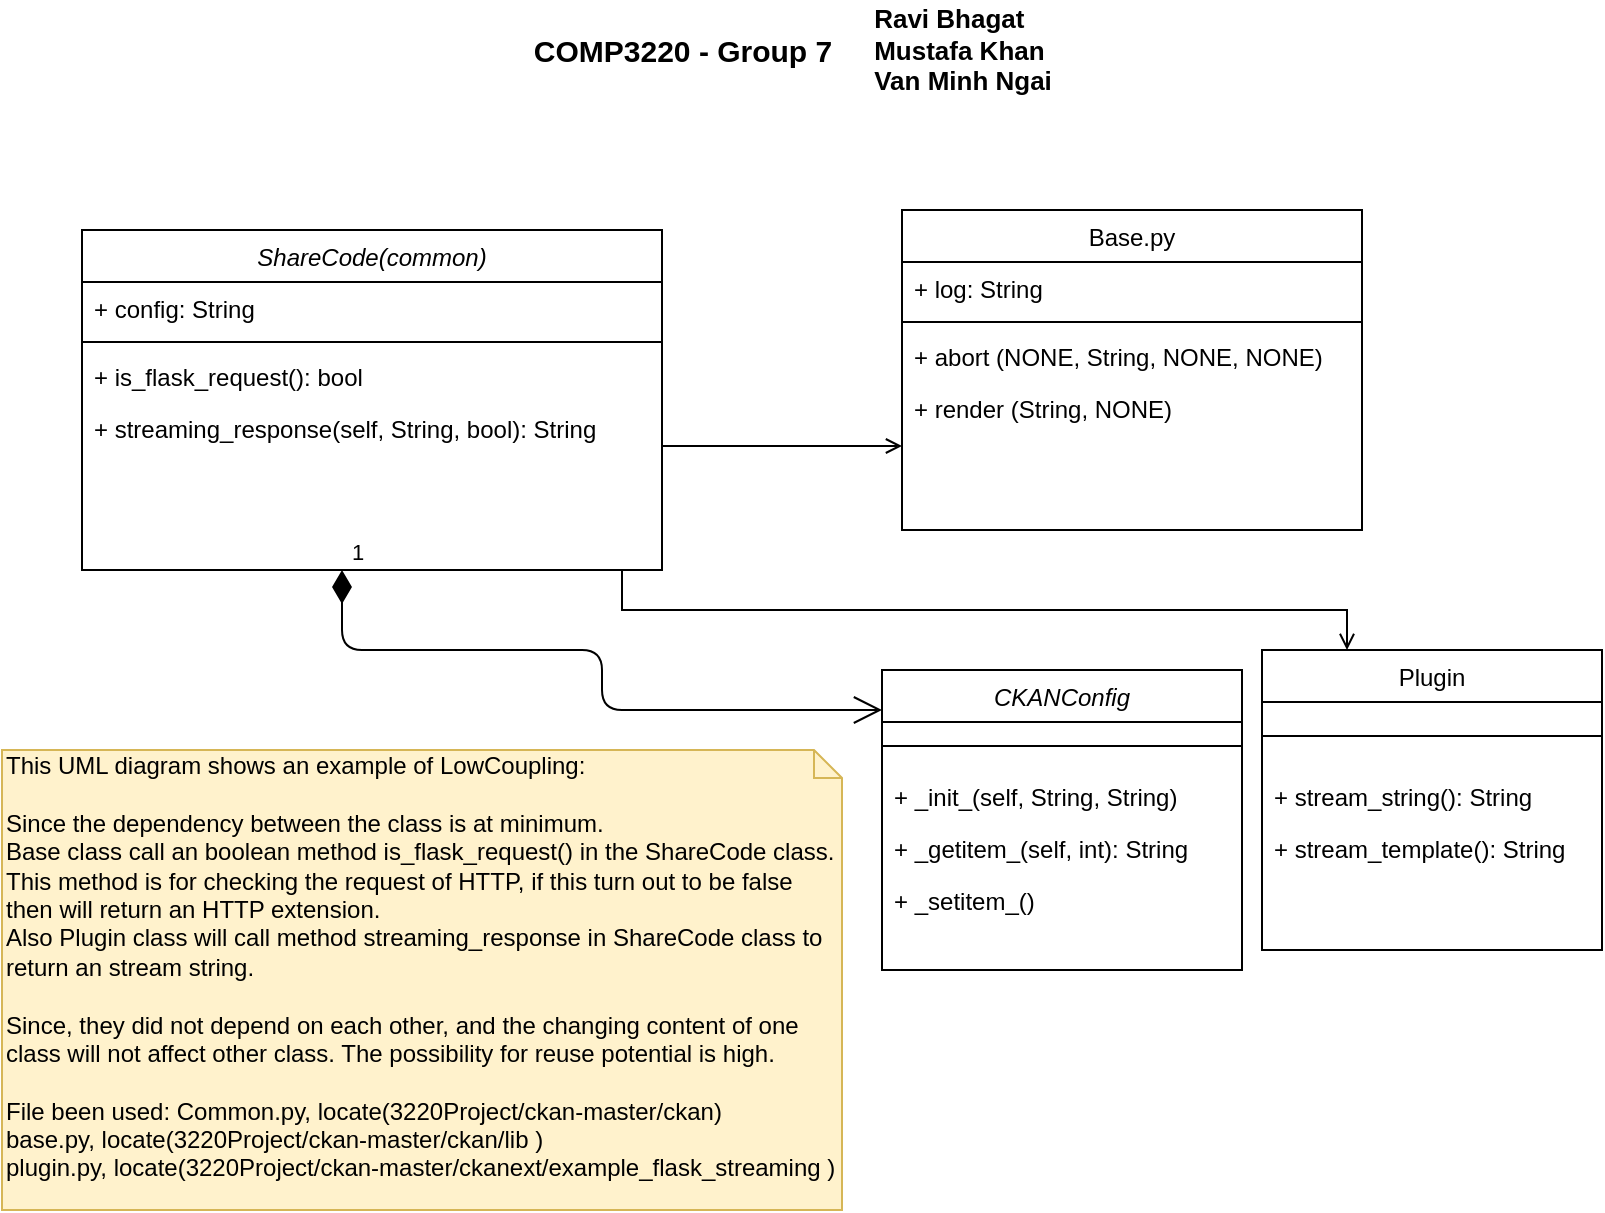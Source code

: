 <mxfile version="13.6.2" type="device"><diagram id="C5RBs43oDa-KdzZeNtuy" name="Page-1"><mxGraphModel dx="868" dy="496" grid="1" gridSize="10" guides="1" tooltips="1" connect="1" arrows="1" fold="1" page="1" pageScale="1" pageWidth="827" pageHeight="1169" math="0" shadow="0"><root><mxCell id="WIyWlLk6GJQsqaUBKTNV-0"/><mxCell id="WIyWlLk6GJQsqaUBKTNV-1" parent="WIyWlLk6GJQsqaUBKTNV-0"/><mxCell id="zkfFHV4jXpPFQw0GAbJ--0" value="ShareCode(common)" style="swimlane;fontStyle=2;align=center;verticalAlign=top;childLayout=stackLayout;horizontal=1;startSize=26;horizontalStack=0;resizeParent=1;resizeLast=0;collapsible=1;marginBottom=0;rounded=0;shadow=0;strokeWidth=1;" parent="WIyWlLk6GJQsqaUBKTNV-1" vertex="1"><mxGeometry x="60" y="120" width="290" height="170" as="geometry"><mxRectangle x="230" y="140" width="160" height="26" as="alternateBounds"/></mxGeometry></mxCell><mxCell id="DqHgK3gbvqranP5q5wHV-18" value="+ config: String" style="text;align=left;verticalAlign=top;spacingLeft=4;spacingRight=4;overflow=hidden;rotatable=0;points=[[0,0.5],[1,0.5]];portConstraint=eastwest;" parent="zkfFHV4jXpPFQw0GAbJ--0" vertex="1"><mxGeometry y="26" width="290" height="26" as="geometry"/></mxCell><mxCell id="zkfFHV4jXpPFQw0GAbJ--4" value="" style="line;html=1;strokeWidth=1;align=left;verticalAlign=middle;spacingTop=-1;spacingLeft=3;spacingRight=3;rotatable=0;labelPosition=right;points=[];portConstraint=eastwest;" parent="zkfFHV4jXpPFQw0GAbJ--0" vertex="1"><mxGeometry y="52" width="290" height="8" as="geometry"/></mxCell><mxCell id="zkfFHV4jXpPFQw0GAbJ--5" value="+ is_flask_request(): bool" style="text;align=left;verticalAlign=top;spacingLeft=4;spacingRight=4;overflow=hidden;rotatable=0;points=[[0,0.5],[1,0.5]];portConstraint=eastwest;" parent="zkfFHV4jXpPFQw0GAbJ--0" vertex="1"><mxGeometry y="60" width="290" height="26" as="geometry"/></mxCell><mxCell id="DqHgK3gbvqranP5q5wHV-7" value="+ streaming_response(self, String, bool): String" style="text;align=left;verticalAlign=top;spacingLeft=4;spacingRight=4;overflow=hidden;rotatable=0;points=[[0,0.5],[1,0.5]];portConstraint=eastwest;" parent="zkfFHV4jXpPFQw0GAbJ--0" vertex="1"><mxGeometry y="86" width="290" height="26" as="geometry"/></mxCell><mxCell id="zkfFHV4jXpPFQw0GAbJ--26" value="" style="endArrow=open;shadow=0;strokeWidth=1;rounded=0;endFill=1;edgeStyle=elbowEdgeStyle;elbow=vertical;" parent="WIyWlLk6GJQsqaUBKTNV-1" source="zkfFHV4jXpPFQw0GAbJ--0" edge="1"><mxGeometry x="0.5" y="41" relative="1" as="geometry"><mxPoint x="380" y="192" as="sourcePoint"/><mxPoint x="470" y="228" as="targetPoint"/><mxPoint x="-40" y="32" as="offset"/></mxGeometry></mxCell><mxCell id="DqHgK3gbvqranP5q5wHV-0" value="1" style="endArrow=open;html=1;endSize=12;startArrow=diamondThin;startSize=14;startFill=1;edgeStyle=orthogonalEdgeStyle;align=left;verticalAlign=bottom;" parent="WIyWlLk6GJQsqaUBKTNV-1" edge="1" target="DqHgK3gbvqranP5q5wHV-1"><mxGeometry x="-1" y="3" relative="1" as="geometry"><mxPoint x="190" y="290" as="sourcePoint"/><mxPoint x="219.5" y="430" as="targetPoint"/><Array as="points"><mxPoint x="190" y="330"/><mxPoint x="320" y="330"/><mxPoint x="320" y="360"/></Array></mxGeometry></mxCell><mxCell id="DqHgK3gbvqranP5q5wHV-16" value="" style="endArrow=open;shadow=0;strokeWidth=1;rounded=0;endFill=1;edgeStyle=elbowEdgeStyle;elbow=vertical;entryX=0.25;entryY=0;entryDx=0;entryDy=0;" parent="WIyWlLk6GJQsqaUBKTNV-1" target="DqHgK3gbvqranP5q5wHV-9" edge="1"><mxGeometry x="0.5" y="41" relative="1" as="geometry"><mxPoint x="330" y="290" as="sourcePoint"/><mxPoint x="530" y="370" as="targetPoint"/><mxPoint x="-40" y="32" as="offset"/><Array as="points"><mxPoint x="590" y="310"/><mxPoint x="510" y="370"/><mxPoint x="510" y="360"/><mxPoint x="520" y="360"/><mxPoint x="480" y="360"/></Array></mxGeometry></mxCell><mxCell id="DqHgK3gbvqranP5q5wHV-17" value="This UML diagram shows an example of LowCoupling:&lt;br&gt;&lt;br&gt;Since the dependency between the class is at minimum.&lt;br&gt;Base class call an boolean method is_flask_request() in the ShareCode class. This method is for checking the request of HTTP, if this turn out to be false then will return an HTTP extension.&lt;br&gt;Also Plugin class will call method streaming_response in ShareCode class to return an stream string.&amp;nbsp;&lt;br&gt;&lt;br&gt;Since, they did not depend on each other, and the changing content of one class will not affect other class. The possibility for reuse potential is high.&amp;nbsp;&amp;nbsp;&lt;br&gt;&lt;br&gt;File been used: Common.py, locate(3220Project/ckan-master/ckan)&lt;br&gt;base.py, locate(3220Project/ckan-master/ckan/lib )&lt;br&gt;plugin.py, locate(3220Project/ckan-master/ckanext/example_flask_streaming )" style="shape=note;whiteSpace=wrap;html=1;size=14;verticalAlign=top;align=left;spacingTop=-6;fillColor=#fff2cc;strokeColor=#d6b656;" parent="WIyWlLk6GJQsqaUBKTNV-1" vertex="1"><mxGeometry x="20" y="380" width="420" height="230" as="geometry"/></mxCell><mxCell id="zkfFHV4jXpPFQw0GAbJ--17" value="Base.py" style="swimlane;fontStyle=0;align=center;verticalAlign=top;childLayout=stackLayout;horizontal=1;startSize=26;horizontalStack=0;resizeParent=1;resizeLast=0;collapsible=1;marginBottom=0;rounded=0;shadow=0;strokeWidth=1;" parent="WIyWlLk6GJQsqaUBKTNV-1" vertex="1"><mxGeometry x="470" y="110" width="230" height="160" as="geometry"><mxRectangle x="550" y="140" width="160" height="26" as="alternateBounds"/></mxGeometry></mxCell><mxCell id="zkfFHV4jXpPFQw0GAbJ--22" value="+ log: String" style="text;align=left;verticalAlign=top;spacingLeft=4;spacingRight=4;overflow=hidden;rotatable=0;points=[[0,0.5],[1,0.5]];portConstraint=eastwest;rounded=0;shadow=0;html=0;" parent="zkfFHV4jXpPFQw0GAbJ--17" vertex="1"><mxGeometry y="26" width="230" height="26" as="geometry"/></mxCell><mxCell id="zkfFHV4jXpPFQw0GAbJ--23" value="" style="line;html=1;strokeWidth=1;align=left;verticalAlign=middle;spacingTop=-1;spacingLeft=3;spacingRight=3;rotatable=0;labelPosition=right;points=[];portConstraint=eastwest;" parent="zkfFHV4jXpPFQw0GAbJ--17" vertex="1"><mxGeometry y="52" width="230" height="8" as="geometry"/></mxCell><mxCell id="zkfFHV4jXpPFQw0GAbJ--24" value="+ abort (NONE, String, NONE, NONE)" style="text;align=left;verticalAlign=top;spacingLeft=4;spacingRight=4;overflow=hidden;rotatable=0;points=[[0,0.5],[1,0.5]];portConstraint=eastwest;" parent="zkfFHV4jXpPFQw0GAbJ--17" vertex="1"><mxGeometry y="60" width="230" height="26" as="geometry"/></mxCell><mxCell id="DqHgK3gbvqranP5q5wHV-8" value="+ render (String, NONE)" style="text;align=left;verticalAlign=top;spacingLeft=4;spacingRight=4;overflow=hidden;rotatable=0;points=[[0,0.5],[1,0.5]];portConstraint=eastwest;" parent="zkfFHV4jXpPFQw0GAbJ--17" vertex="1"><mxGeometry y="86" width="230" height="26" as="geometry"/></mxCell><mxCell id="PINizIwjwslsqdtaN6MX-0" value="&lt;b&gt;&lt;font style=&quot;font-size: 15px&quot;&gt;COMP3220 - Group 7&lt;/font&gt;&lt;/b&gt;" style="text;html=1;align=center;verticalAlign=middle;resizable=0;points=[];autosize=1;" vertex="1" parent="WIyWlLk6GJQsqaUBKTNV-1"><mxGeometry x="280" y="20" width="160" height="20" as="geometry"/></mxCell><mxCell id="PINizIwjwslsqdtaN6MX-1" value="&lt;div style=&quot;text-align: left ; font-size: 13px&quot;&gt;&lt;span&gt;&lt;b&gt;&lt;font style=&quot;font-size: 13px&quot;&gt;Ravi Bhagat&lt;/font&gt;&lt;/b&gt;&lt;/span&gt;&lt;/div&gt;&lt;div style=&quot;text-align: left ; font-size: 13px&quot;&gt;&lt;span&gt;&lt;b&gt;&lt;font style=&quot;font-size: 13px&quot;&gt;Mustafa Khan&lt;/font&gt;&lt;/b&gt;&lt;/span&gt;&lt;/div&gt;&lt;div style=&quot;text-align: left ; font-size: 13px&quot;&gt;&lt;span&gt;&lt;b&gt;&lt;font style=&quot;font-size: 13px&quot;&gt;Van Minh Ngai&lt;/font&gt;&lt;/b&gt;&lt;/span&gt;&lt;/div&gt;" style="text;html=1;align=center;verticalAlign=middle;resizable=0;points=[];autosize=1;" vertex="1" parent="WIyWlLk6GJQsqaUBKTNV-1"><mxGeometry x="450" y="5" width="100" height="50" as="geometry"/></mxCell><mxCell id="DqHgK3gbvqranP5q5wHV-9" value="Plugin" style="swimlane;fontStyle=0;align=center;verticalAlign=top;childLayout=stackLayout;horizontal=1;startSize=26;horizontalStack=0;resizeParent=1;resizeLast=0;collapsible=1;marginBottom=0;rounded=0;shadow=0;strokeWidth=1;" parent="WIyWlLk6GJQsqaUBKTNV-1" vertex="1"><mxGeometry x="650" y="330" width="170" height="150" as="geometry"><mxRectangle x="550" y="140" width="160" height="26" as="alternateBounds"/></mxGeometry></mxCell><mxCell id="DqHgK3gbvqranP5q5wHV-11" value="" style="line;html=1;strokeWidth=1;align=left;verticalAlign=middle;spacingTop=-1;spacingLeft=3;spacingRight=3;rotatable=0;labelPosition=right;points=[];portConstraint=eastwest;" parent="DqHgK3gbvqranP5q5wHV-9" vertex="1"><mxGeometry y="26" width="170" height="34" as="geometry"/></mxCell><mxCell id="DqHgK3gbvqranP5q5wHV-12" value="+ stream_string(): String" style="text;align=left;verticalAlign=top;spacingLeft=4;spacingRight=4;overflow=hidden;rotatable=0;points=[[0,0.5],[1,0.5]];portConstraint=eastwest;" parent="DqHgK3gbvqranP5q5wHV-9" vertex="1"><mxGeometry y="60" width="170" height="26" as="geometry"/></mxCell><mxCell id="DqHgK3gbvqranP5q5wHV-13" value="+ stream_template(): String" style="text;align=left;verticalAlign=top;spacingLeft=4;spacingRight=4;overflow=hidden;rotatable=0;points=[[0,0.5],[1,0.5]];portConstraint=eastwest;" parent="DqHgK3gbvqranP5q5wHV-9" vertex="1"><mxGeometry y="86" width="170" height="26" as="geometry"/></mxCell><mxCell id="DqHgK3gbvqranP5q5wHV-1" value="CKANConfig" style="swimlane;fontStyle=2;align=center;verticalAlign=top;childLayout=stackLayout;horizontal=1;startSize=26;horizontalStack=0;resizeParent=1;resizeLast=0;collapsible=1;marginBottom=0;rounded=0;shadow=0;strokeWidth=1;" parent="WIyWlLk6GJQsqaUBKTNV-1" vertex="1"><mxGeometry x="460" y="340" width="180" height="150" as="geometry"><mxRectangle x="230" y="140" width="160" height="26" as="alternateBounds"/></mxGeometry></mxCell><mxCell id="DqHgK3gbvqranP5q5wHV-2" value="" style="line;html=1;strokeWidth=1;align=left;verticalAlign=middle;spacingTop=-1;spacingLeft=3;spacingRight=3;rotatable=0;labelPosition=right;points=[];portConstraint=eastwest;" parent="DqHgK3gbvqranP5q5wHV-1" vertex="1"><mxGeometry y="26" width="180" height="24" as="geometry"/></mxCell><mxCell id="DqHgK3gbvqranP5q5wHV-3" value="+ _init_(self, String, String)" style="text;align=left;verticalAlign=top;spacingLeft=4;spacingRight=4;overflow=hidden;rotatable=0;points=[[0,0.5],[1,0.5]];portConstraint=eastwest;" parent="DqHgK3gbvqranP5q5wHV-1" vertex="1"><mxGeometry y="50" width="180" height="26" as="geometry"/></mxCell><mxCell id="DqHgK3gbvqranP5q5wHV-4" value="+ _getitem_(self, int): String" style="text;align=left;verticalAlign=top;spacingLeft=4;spacingRight=4;overflow=hidden;rotatable=0;points=[[0,0.5],[1,0.5]];portConstraint=eastwest;" parent="DqHgK3gbvqranP5q5wHV-1" vertex="1"><mxGeometry y="76" width="180" height="26" as="geometry"/></mxCell><mxCell id="DqHgK3gbvqranP5q5wHV-6" value="+ _setitem_()" style="text;align=left;verticalAlign=top;spacingLeft=4;spacingRight=4;overflow=hidden;rotatable=0;points=[[0,0.5],[1,0.5]];portConstraint=eastwest;" parent="DqHgK3gbvqranP5q5wHV-1" vertex="1"><mxGeometry y="102" width="180" height="26" as="geometry"/></mxCell></root></mxGraphModel></diagram></mxfile>